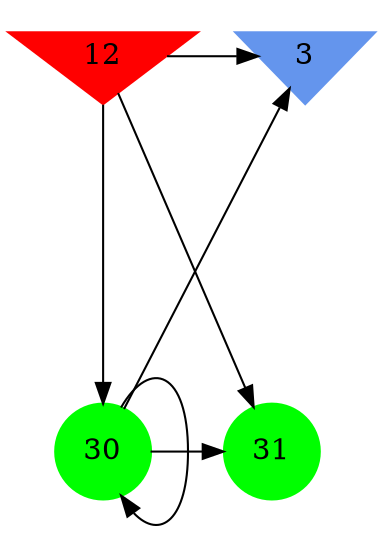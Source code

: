digraph brain {
	ranksep=2.0;
	3 [shape=invtriangle,style=filled,color=cornflowerblue];
	12 [shape=invtriangle,style=filled,color=red];
	30 [shape=circle,style=filled,color=green];
	31 [shape=circle,style=filled,color=green];
	12	->	30;
	12	->	31;
	12	->	3;
	30	->	30;
	30	->	31;
	30	->	3;
	{ rank=same; 3; 12; }
	{ rank=same; }
	{ rank=same; 30; 31; }
}
